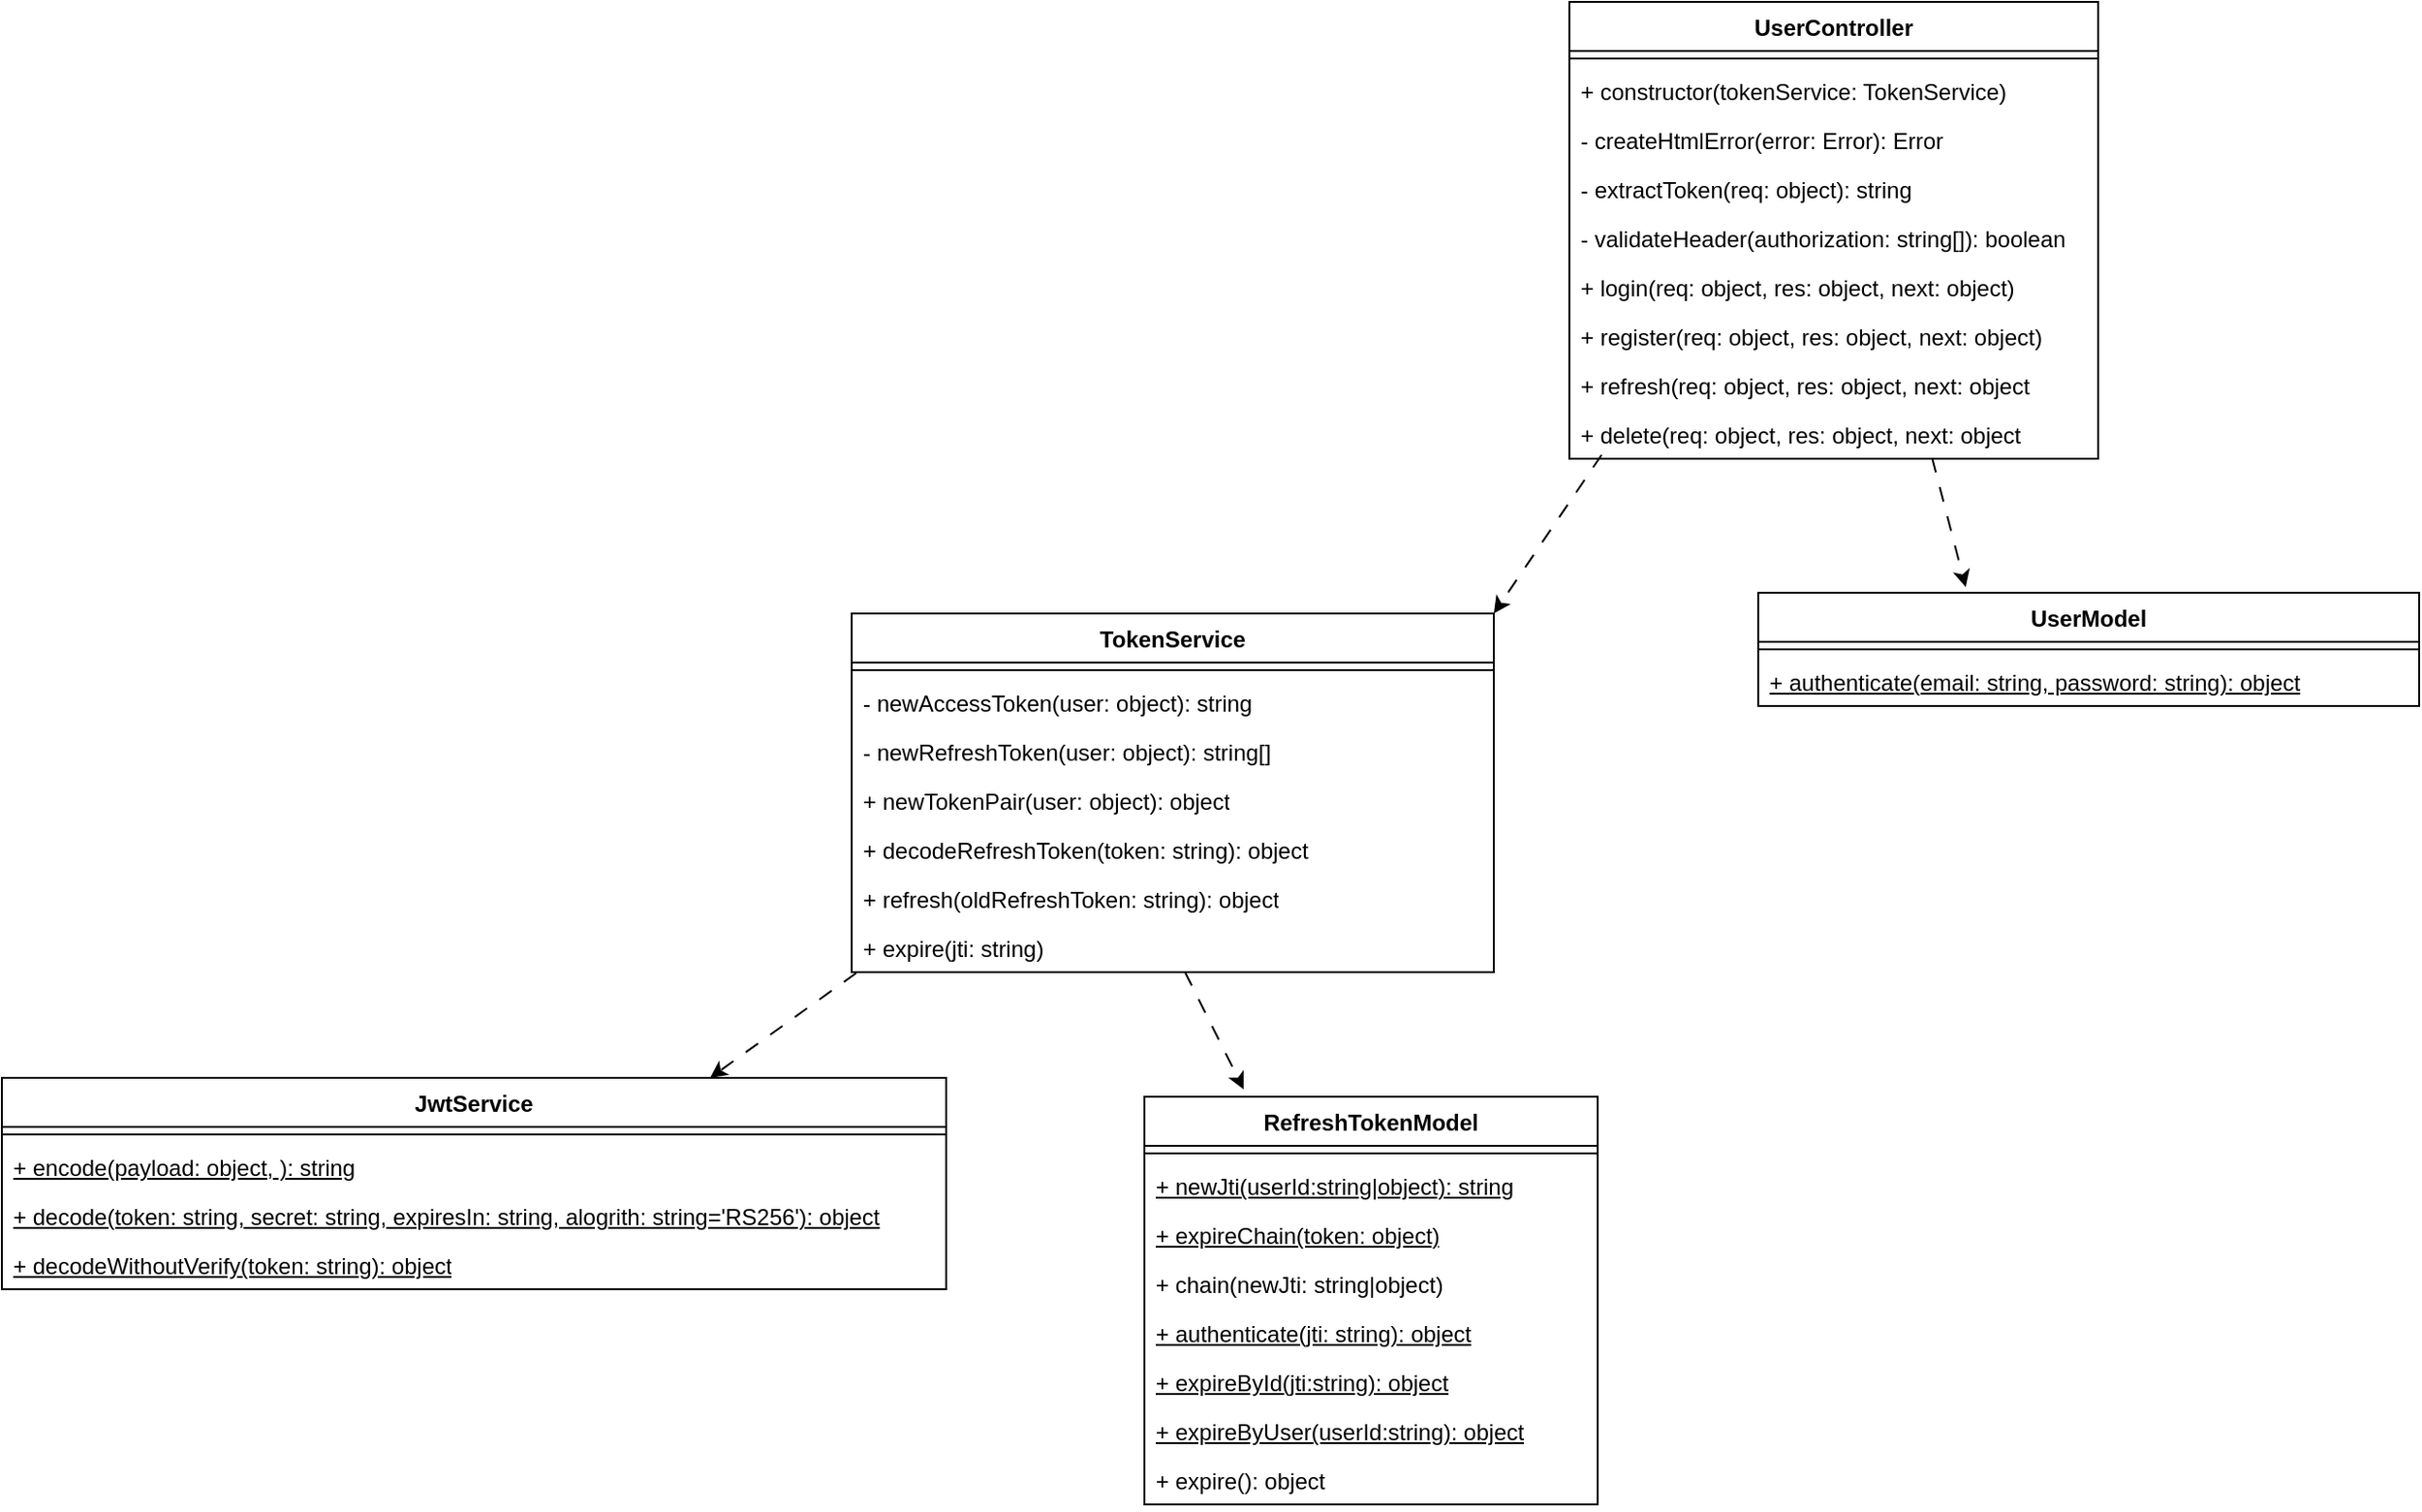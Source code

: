 <mxfile version="26.2.2">
  <diagram name="Page-1" id="s2mYsFO3Dgidq1qFFURQ">
    <mxGraphModel dx="1881" dy="709" grid="1" gridSize="10" guides="1" tooltips="1" connect="1" arrows="1" fold="1" page="1" pageScale="1" pageWidth="850" pageHeight="1100" math="0" shadow="0">
      <root>
        <mxCell id="0" />
        <mxCell id="1" parent="0" />
        <mxCell id="LTxy-Lm1yNunXiUcABPg-1" value="JwtService" style="swimlane;fontStyle=1;align=center;verticalAlign=top;childLayout=stackLayout;horizontal=1;startSize=26;horizontalStack=0;resizeParent=1;resizeParentMax=0;resizeLast=0;collapsible=1;marginBottom=0;whiteSpace=wrap;html=1;" parent="1" vertex="1">
          <mxGeometry x="-300" y="640" width="500" height="112" as="geometry" />
        </mxCell>
        <mxCell id="LTxy-Lm1yNunXiUcABPg-3" value="" style="line;strokeWidth=1;fillColor=none;align=left;verticalAlign=middle;spacingTop=-1;spacingLeft=3;spacingRight=3;rotatable=0;labelPosition=right;points=[];portConstraint=eastwest;strokeColor=inherit;" parent="LTxy-Lm1yNunXiUcABPg-1" vertex="1">
          <mxGeometry y="26" width="500" height="8" as="geometry" />
        </mxCell>
        <mxCell id="LTxy-Lm1yNunXiUcABPg-4" value="+ encode(payload: object, ): string" style="text;strokeColor=none;fillColor=none;align=left;verticalAlign=top;spacingLeft=4;spacingRight=4;overflow=hidden;rotatable=0;points=[[0,0.5],[1,0.5]];portConstraint=eastwest;whiteSpace=wrap;html=1;fontStyle=4" parent="LTxy-Lm1yNunXiUcABPg-1" vertex="1">
          <mxGeometry y="34" width="500" height="26" as="geometry" />
        </mxCell>
        <mxCell id="LTxy-Lm1yNunXiUcABPg-9" value="+ decode(token: string, secret: string, expiresIn: string, alogrith: string=&#39;RS256&#39;): object" style="text;strokeColor=none;fillColor=none;align=left;verticalAlign=top;spacingLeft=4;spacingRight=4;overflow=hidden;rotatable=0;points=[[0,0.5],[1,0.5]];portConstraint=eastwest;whiteSpace=wrap;html=1;fontStyle=4" parent="LTxy-Lm1yNunXiUcABPg-1" vertex="1">
          <mxGeometry y="60" width="500" height="26" as="geometry" />
        </mxCell>
        <mxCell id="LTxy-Lm1yNunXiUcABPg-2" value="+ decodeWithoutVerify(token: string): object" style="text;strokeColor=none;fillColor=none;align=left;verticalAlign=top;spacingLeft=4;spacingRight=4;overflow=hidden;rotatable=0;points=[[0,0.5],[1,0.5]];portConstraint=eastwest;whiteSpace=wrap;html=1;fontStyle=4" parent="LTxy-Lm1yNunXiUcABPg-1" vertex="1">
          <mxGeometry y="86" width="500" height="26" as="geometry" />
        </mxCell>
        <mxCell id="LTxy-Lm1yNunXiUcABPg-10" value="TokenService" style="swimlane;fontStyle=1;align=center;verticalAlign=top;childLayout=stackLayout;horizontal=1;startSize=26;horizontalStack=0;resizeParent=1;resizeParentMax=0;resizeLast=0;collapsible=1;marginBottom=0;whiteSpace=wrap;html=1;" parent="1" vertex="1">
          <mxGeometry x="150" y="394" width="340" height="190" as="geometry" />
        </mxCell>
        <mxCell id="LTxy-Lm1yNunXiUcABPg-12" value="" style="line;strokeWidth=1;fillColor=none;align=left;verticalAlign=middle;spacingTop=-1;spacingLeft=3;spacingRight=3;rotatable=0;labelPosition=right;points=[];portConstraint=eastwest;strokeColor=inherit;" parent="LTxy-Lm1yNunXiUcABPg-10" vertex="1">
          <mxGeometry y="26" width="340" height="8" as="geometry" />
        </mxCell>
        <mxCell id="LTxy-Lm1yNunXiUcABPg-13" value="- newAccessToken(user: object): string" style="text;strokeColor=none;fillColor=none;align=left;verticalAlign=top;spacingLeft=4;spacingRight=4;overflow=hidden;rotatable=0;points=[[0,0.5],[1,0.5]];portConstraint=eastwest;whiteSpace=wrap;html=1;" parent="LTxy-Lm1yNunXiUcABPg-10" vertex="1">
          <mxGeometry y="34" width="340" height="26" as="geometry" />
        </mxCell>
        <mxCell id="LTxy-Lm1yNunXiUcABPg-11" value="- newRefreshToken(user: object): string[]" style="text;strokeColor=none;fillColor=none;align=left;verticalAlign=top;spacingLeft=4;spacingRight=4;overflow=hidden;rotatable=0;points=[[0,0.5],[1,0.5]];portConstraint=eastwest;whiteSpace=wrap;html=1;" parent="LTxy-Lm1yNunXiUcABPg-10" vertex="1">
          <mxGeometry y="60" width="340" height="26" as="geometry" />
        </mxCell>
        <mxCell id="LTxy-Lm1yNunXiUcABPg-14" value="+ newTokenPair(user: object): object" style="text;strokeColor=none;fillColor=none;align=left;verticalAlign=top;spacingLeft=4;spacingRight=4;overflow=hidden;rotatable=0;points=[[0,0.5],[1,0.5]];portConstraint=eastwest;whiteSpace=wrap;html=1;" parent="LTxy-Lm1yNunXiUcABPg-10" vertex="1">
          <mxGeometry y="86" width="340" height="26" as="geometry" />
        </mxCell>
        <mxCell id="LTxy-Lm1yNunXiUcABPg-15" value="+ decodeRefreshToken(token: string): object" style="text;strokeColor=none;fillColor=none;align=left;verticalAlign=top;spacingLeft=4;spacingRight=4;overflow=hidden;rotatable=0;points=[[0,0.5],[1,0.5]];portConstraint=eastwest;whiteSpace=wrap;html=1;" parent="LTxy-Lm1yNunXiUcABPg-10" vertex="1">
          <mxGeometry y="112" width="340" height="26" as="geometry" />
        </mxCell>
        <mxCell id="LTxy-Lm1yNunXiUcABPg-16" value="+ refresh(oldRefreshToken: string): object" style="text;strokeColor=none;fillColor=none;align=left;verticalAlign=top;spacingLeft=4;spacingRight=4;overflow=hidden;rotatable=0;points=[[0,0.5],[1,0.5]];portConstraint=eastwest;whiteSpace=wrap;html=1;" parent="LTxy-Lm1yNunXiUcABPg-10" vertex="1">
          <mxGeometry y="138" width="340" height="26" as="geometry" />
        </mxCell>
        <mxCell id="nY1DbR7YaoWM7g25EeNT-2" value="+ expire(jti: string)" style="text;strokeColor=none;fillColor=none;align=left;verticalAlign=top;spacingLeft=4;spacingRight=4;overflow=hidden;rotatable=0;points=[[0,0.5],[1,0.5]];portConstraint=eastwest;whiteSpace=wrap;html=1;" parent="LTxy-Lm1yNunXiUcABPg-10" vertex="1">
          <mxGeometry y="164" width="340" height="26" as="geometry" />
        </mxCell>
        <mxCell id="LTxy-Lm1yNunXiUcABPg-17" value="" style="endArrow=classic;html=1;rounded=0;entryX=0.75;entryY=0;entryDx=0;entryDy=0;dashed=1;dashPattern=8 8;exitX=0.007;exitY=1.019;exitDx=0;exitDy=0;exitPerimeter=0;" parent="1" source="nY1DbR7YaoWM7g25EeNT-2" target="LTxy-Lm1yNunXiUcABPg-1" edge="1">
          <mxGeometry width="50" height="50" relative="1" as="geometry">
            <mxPoint x="146.94" y="607.998" as="sourcePoint" />
            <mxPoint x="450" y="330" as="targetPoint" />
          </mxGeometry>
        </mxCell>
        <mxCell id="LTxy-Lm1yNunXiUcABPg-18" value="UserModel" style="swimlane;fontStyle=1;align=center;verticalAlign=top;childLayout=stackLayout;horizontal=1;startSize=26;horizontalStack=0;resizeParent=1;resizeParentMax=0;resizeLast=0;collapsible=1;marginBottom=0;whiteSpace=wrap;html=1;" parent="1" vertex="1">
          <mxGeometry x="630" y="383" width="350" height="60" as="geometry" />
        </mxCell>
        <mxCell id="LTxy-Lm1yNunXiUcABPg-20" value="" style="line;strokeWidth=1;fillColor=none;align=left;verticalAlign=middle;spacingTop=-1;spacingLeft=3;spacingRight=3;rotatable=0;labelPosition=right;points=[];portConstraint=eastwest;strokeColor=inherit;" parent="LTxy-Lm1yNunXiUcABPg-18" vertex="1">
          <mxGeometry y="26" width="350" height="8" as="geometry" />
        </mxCell>
        <mxCell id="LTxy-Lm1yNunXiUcABPg-21" value="+ authenticate(email: string, password: string): object" style="text;strokeColor=none;fillColor=none;align=left;verticalAlign=top;spacingLeft=4;spacingRight=4;overflow=hidden;rotatable=0;points=[[0,0.5],[1,0.5]];portConstraint=eastwest;whiteSpace=wrap;html=1;fontStyle=4" parent="LTxy-Lm1yNunXiUcABPg-18" vertex="1">
          <mxGeometry y="34" width="350" height="26" as="geometry" />
        </mxCell>
        <mxCell id="LTxy-Lm1yNunXiUcABPg-22" value="RefreshTokenModel" style="swimlane;fontStyle=1;align=center;verticalAlign=top;childLayout=stackLayout;horizontal=1;startSize=26;horizontalStack=0;resizeParent=1;resizeParentMax=0;resizeLast=0;collapsible=1;marginBottom=0;whiteSpace=wrap;html=1;" parent="1" vertex="1">
          <mxGeometry x="305" y="650" width="240" height="216" as="geometry" />
        </mxCell>
        <mxCell id="LTxy-Lm1yNunXiUcABPg-24" value="" style="line;strokeWidth=1;fillColor=none;align=left;verticalAlign=middle;spacingTop=-1;spacingLeft=3;spacingRight=3;rotatable=0;labelPosition=right;points=[];portConstraint=eastwest;strokeColor=inherit;" parent="LTxy-Lm1yNunXiUcABPg-22" vertex="1">
          <mxGeometry y="26" width="240" height="8" as="geometry" />
        </mxCell>
        <mxCell id="LTxy-Lm1yNunXiUcABPg-25" value="+ newJti(userId:string|object): string" style="text;strokeColor=none;fillColor=none;align=left;verticalAlign=top;spacingLeft=4;spacingRight=4;overflow=hidden;rotatable=0;points=[[0,0.5],[1,0.5]];portConstraint=eastwest;whiteSpace=wrap;html=1;fontStyle=4" parent="LTxy-Lm1yNunXiUcABPg-22" vertex="1">
          <mxGeometry y="34" width="240" height="26" as="geometry" />
        </mxCell>
        <mxCell id="LTxy-Lm1yNunXiUcABPg-23" value="+ expireChain(token: object)" style="text;strokeColor=none;fillColor=none;align=left;verticalAlign=top;spacingLeft=4;spacingRight=4;overflow=hidden;rotatable=0;points=[[0,0.5],[1,0.5]];portConstraint=eastwest;whiteSpace=wrap;html=1;fontStyle=4" parent="LTxy-Lm1yNunXiUcABPg-22" vertex="1">
          <mxGeometry y="60" width="240" height="26" as="geometry" />
        </mxCell>
        <mxCell id="LTxy-Lm1yNunXiUcABPg-26" value="+ chain(newJti: string|object)" style="text;strokeColor=none;fillColor=none;align=left;verticalAlign=top;spacingLeft=4;spacingRight=4;overflow=hidden;rotatable=0;points=[[0,0.5],[1,0.5]];portConstraint=eastwest;whiteSpace=wrap;html=1;" parent="LTxy-Lm1yNunXiUcABPg-22" vertex="1">
          <mxGeometry y="86" width="240" height="26" as="geometry" />
        </mxCell>
        <mxCell id="LTxy-Lm1yNunXiUcABPg-27" value="+ authenticate(jti: string): object" style="text;strokeColor=none;fillColor=none;align=left;verticalAlign=top;spacingLeft=4;spacingRight=4;overflow=hidden;rotatable=0;points=[[0,0.5],[1,0.5]];portConstraint=eastwest;whiteSpace=wrap;html=1;fontStyle=4" parent="LTxy-Lm1yNunXiUcABPg-22" vertex="1">
          <mxGeometry y="112" width="240" height="26" as="geometry" />
        </mxCell>
        <mxCell id="USL1-46vAMmcH3fTehHU-1" value="+ expireById(jti:string): object" style="text;strokeColor=none;fillColor=none;align=left;verticalAlign=top;spacingLeft=4;spacingRight=4;overflow=hidden;rotatable=0;points=[[0,0.5],[1,0.5]];portConstraint=eastwest;whiteSpace=wrap;html=1;fontStyle=4" parent="LTxy-Lm1yNunXiUcABPg-22" vertex="1">
          <mxGeometry y="138" width="240" height="26" as="geometry" />
        </mxCell>
        <mxCell id="LTxy-Lm1yNunXiUcABPg-28" value="+ expireByUser(userId:string): object" style="text;strokeColor=none;fillColor=none;align=left;verticalAlign=top;spacingLeft=4;spacingRight=4;overflow=hidden;rotatable=0;points=[[0,0.5],[1,0.5]];portConstraint=eastwest;whiteSpace=wrap;html=1;fontStyle=4" parent="LTxy-Lm1yNunXiUcABPg-22" vertex="1">
          <mxGeometry y="164" width="240" height="26" as="geometry" />
        </mxCell>
        <mxCell id="LTxy-Lm1yNunXiUcABPg-29" value="+ expire(): object" style="text;strokeColor=none;fillColor=none;align=left;verticalAlign=top;spacingLeft=4;spacingRight=4;overflow=hidden;rotatable=0;points=[[0,0.5],[1,0.5]];portConstraint=eastwest;whiteSpace=wrap;html=1;" parent="LTxy-Lm1yNunXiUcABPg-22" vertex="1">
          <mxGeometry y="190" width="240" height="26" as="geometry" />
        </mxCell>
        <mxCell id="LTxy-Lm1yNunXiUcABPg-30" style="rounded=0;orthogonalLoop=1;jettySize=auto;html=1;entryX=0.219;entryY=-0.018;entryDx=0;entryDy=0;entryPerimeter=0;dashed=1;dashPattern=8 8;" parent="1" source="nY1DbR7YaoWM7g25EeNT-2" target="LTxy-Lm1yNunXiUcABPg-22" edge="1">
          <mxGeometry relative="1" as="geometry">
            <mxPoint x="344.48" y="612.002" as="sourcePoint" />
          </mxGeometry>
        </mxCell>
        <mxCell id="LTxy-Lm1yNunXiUcABPg-31" style="rounded=0;orthogonalLoop=1;jettySize=auto;html=1;entryX=0.314;entryY=-0.05;entryDx=0;entryDy=0;entryPerimeter=0;dashed=1;dashPattern=8 8;exitX=0.686;exitY=0.981;exitDx=0;exitDy=0;exitPerimeter=0;" parent="1" source="nY1DbR7YaoWM7g25EeNT-4" target="LTxy-Lm1yNunXiUcABPg-18" edge="1">
          <mxGeometry relative="1" as="geometry">
            <mxPoint x="830" y="300" as="sourcePoint" />
          </mxGeometry>
        </mxCell>
        <mxCell id="LTxy-Lm1yNunXiUcABPg-32" value="UserController" style="swimlane;fontStyle=1;align=center;verticalAlign=top;childLayout=stackLayout;horizontal=1;startSize=26;horizontalStack=0;resizeParent=1;resizeParentMax=0;resizeLast=0;collapsible=1;marginBottom=0;whiteSpace=wrap;html=1;" parent="1" vertex="1">
          <mxGeometry x="530" y="70" width="280" height="242" as="geometry" />
        </mxCell>
        <mxCell id="LTxy-Lm1yNunXiUcABPg-34" value="" style="line;strokeWidth=1;fillColor=none;align=left;verticalAlign=middle;spacingTop=-1;spacingLeft=3;spacingRight=3;rotatable=0;labelPosition=right;points=[];portConstraint=eastwest;strokeColor=inherit;" parent="LTxy-Lm1yNunXiUcABPg-32" vertex="1">
          <mxGeometry y="26" width="280" height="8" as="geometry" />
        </mxCell>
        <mxCell id="uluM3cy5bpXOXz0XuBO5-1" value="+ constructor(tokenService: TokenService)" style="text;strokeColor=none;fillColor=none;align=left;verticalAlign=top;spacingLeft=4;spacingRight=4;overflow=hidden;rotatable=0;points=[[0,0.5],[1,0.5]];portConstraint=eastwest;whiteSpace=wrap;html=1;" parent="LTxy-Lm1yNunXiUcABPg-32" vertex="1">
          <mxGeometry y="34" width="280" height="26" as="geometry" />
        </mxCell>
        <mxCell id="LTxy-Lm1yNunXiUcABPg-39" value="- createHtmlError(error: Error): Error" style="text;strokeColor=none;fillColor=none;align=left;verticalAlign=top;spacingLeft=4;spacingRight=4;overflow=hidden;rotatable=0;points=[[0,0.5],[1,0.5]];portConstraint=eastwest;whiteSpace=wrap;html=1;" parent="LTxy-Lm1yNunXiUcABPg-32" vertex="1">
          <mxGeometry y="60" width="280" height="26" as="geometry" />
        </mxCell>
        <mxCell id="LTxy-Lm1yNunXiUcABPg-37" value="- extractToken(req: object): string" style="text;strokeColor=none;fillColor=none;align=left;verticalAlign=top;spacingLeft=4;spacingRight=4;overflow=hidden;rotatable=0;points=[[0,0.5],[1,0.5]];portConstraint=eastwest;whiteSpace=wrap;html=1;" parent="LTxy-Lm1yNunXiUcABPg-32" vertex="1">
          <mxGeometry y="86" width="280" height="26" as="geometry" />
        </mxCell>
        <mxCell id="LTxy-Lm1yNunXiUcABPg-38" value="- validateHeader(authorization: string[]): boolean" style="text;strokeColor=none;fillColor=none;align=left;verticalAlign=top;spacingLeft=4;spacingRight=4;overflow=hidden;rotatable=0;points=[[0,0.5],[1,0.5]];portConstraint=eastwest;whiteSpace=wrap;html=1;" parent="LTxy-Lm1yNunXiUcABPg-32" vertex="1">
          <mxGeometry y="112" width="280" height="26" as="geometry" />
        </mxCell>
        <mxCell id="LTxy-Lm1yNunXiUcABPg-35" value="+ login(req: object, res: object, next: object)" style="text;strokeColor=none;fillColor=none;align=left;verticalAlign=top;spacingLeft=4;spacingRight=4;overflow=hidden;rotatable=0;points=[[0,0.5],[1,0.5]];portConstraint=eastwest;whiteSpace=wrap;html=1;" parent="LTxy-Lm1yNunXiUcABPg-32" vertex="1">
          <mxGeometry y="138" width="280" height="26" as="geometry" />
        </mxCell>
        <mxCell id="LTxy-Lm1yNunXiUcABPg-40" value="+ register(req: object, res: object, next: object)" style="text;strokeColor=none;fillColor=none;align=left;verticalAlign=top;spacingLeft=4;spacingRight=4;overflow=hidden;rotatable=0;points=[[0,0.5],[1,0.5]];portConstraint=eastwest;whiteSpace=wrap;html=1;" parent="LTxy-Lm1yNunXiUcABPg-32" vertex="1">
          <mxGeometry y="164" width="280" height="26" as="geometry" />
        </mxCell>
        <mxCell id="LTxy-Lm1yNunXiUcABPg-33" value="+ refresh(req: object, res: object, next: object" style="text;strokeColor=none;fillColor=none;align=left;verticalAlign=top;spacingLeft=4;spacingRight=4;overflow=hidden;rotatable=0;points=[[0,0.5],[1,0.5]];portConstraint=eastwest;whiteSpace=wrap;html=1;" parent="LTxy-Lm1yNunXiUcABPg-32" vertex="1">
          <mxGeometry y="190" width="280" height="26" as="geometry" />
        </mxCell>
        <mxCell id="nY1DbR7YaoWM7g25EeNT-4" value="+ delete(req: object, res: object, next: object" style="text;strokeColor=none;fillColor=none;align=left;verticalAlign=top;spacingLeft=4;spacingRight=4;overflow=hidden;rotatable=0;points=[[0,0.5],[1,0.5]];portConstraint=eastwest;whiteSpace=wrap;html=1;" parent="LTxy-Lm1yNunXiUcABPg-32" vertex="1">
          <mxGeometry y="216" width="280" height="26" as="geometry" />
        </mxCell>
        <mxCell id="LTxy-Lm1yNunXiUcABPg-36" style="rounded=0;orthogonalLoop=1;jettySize=auto;html=1;entryX=1;entryY=0;entryDx=0;entryDy=0;dashed=1;dashPattern=8 8;exitX=0.061;exitY=0.923;exitDx=0;exitDy=0;exitPerimeter=0;" parent="1" source="nY1DbR7YaoWM7g25EeNT-4" target="LTxy-Lm1yNunXiUcABPg-10" edge="1">
          <mxGeometry relative="1" as="geometry">
            <mxPoint x="530" y="270" as="sourcePoint" />
          </mxGeometry>
        </mxCell>
      </root>
    </mxGraphModel>
  </diagram>
</mxfile>
